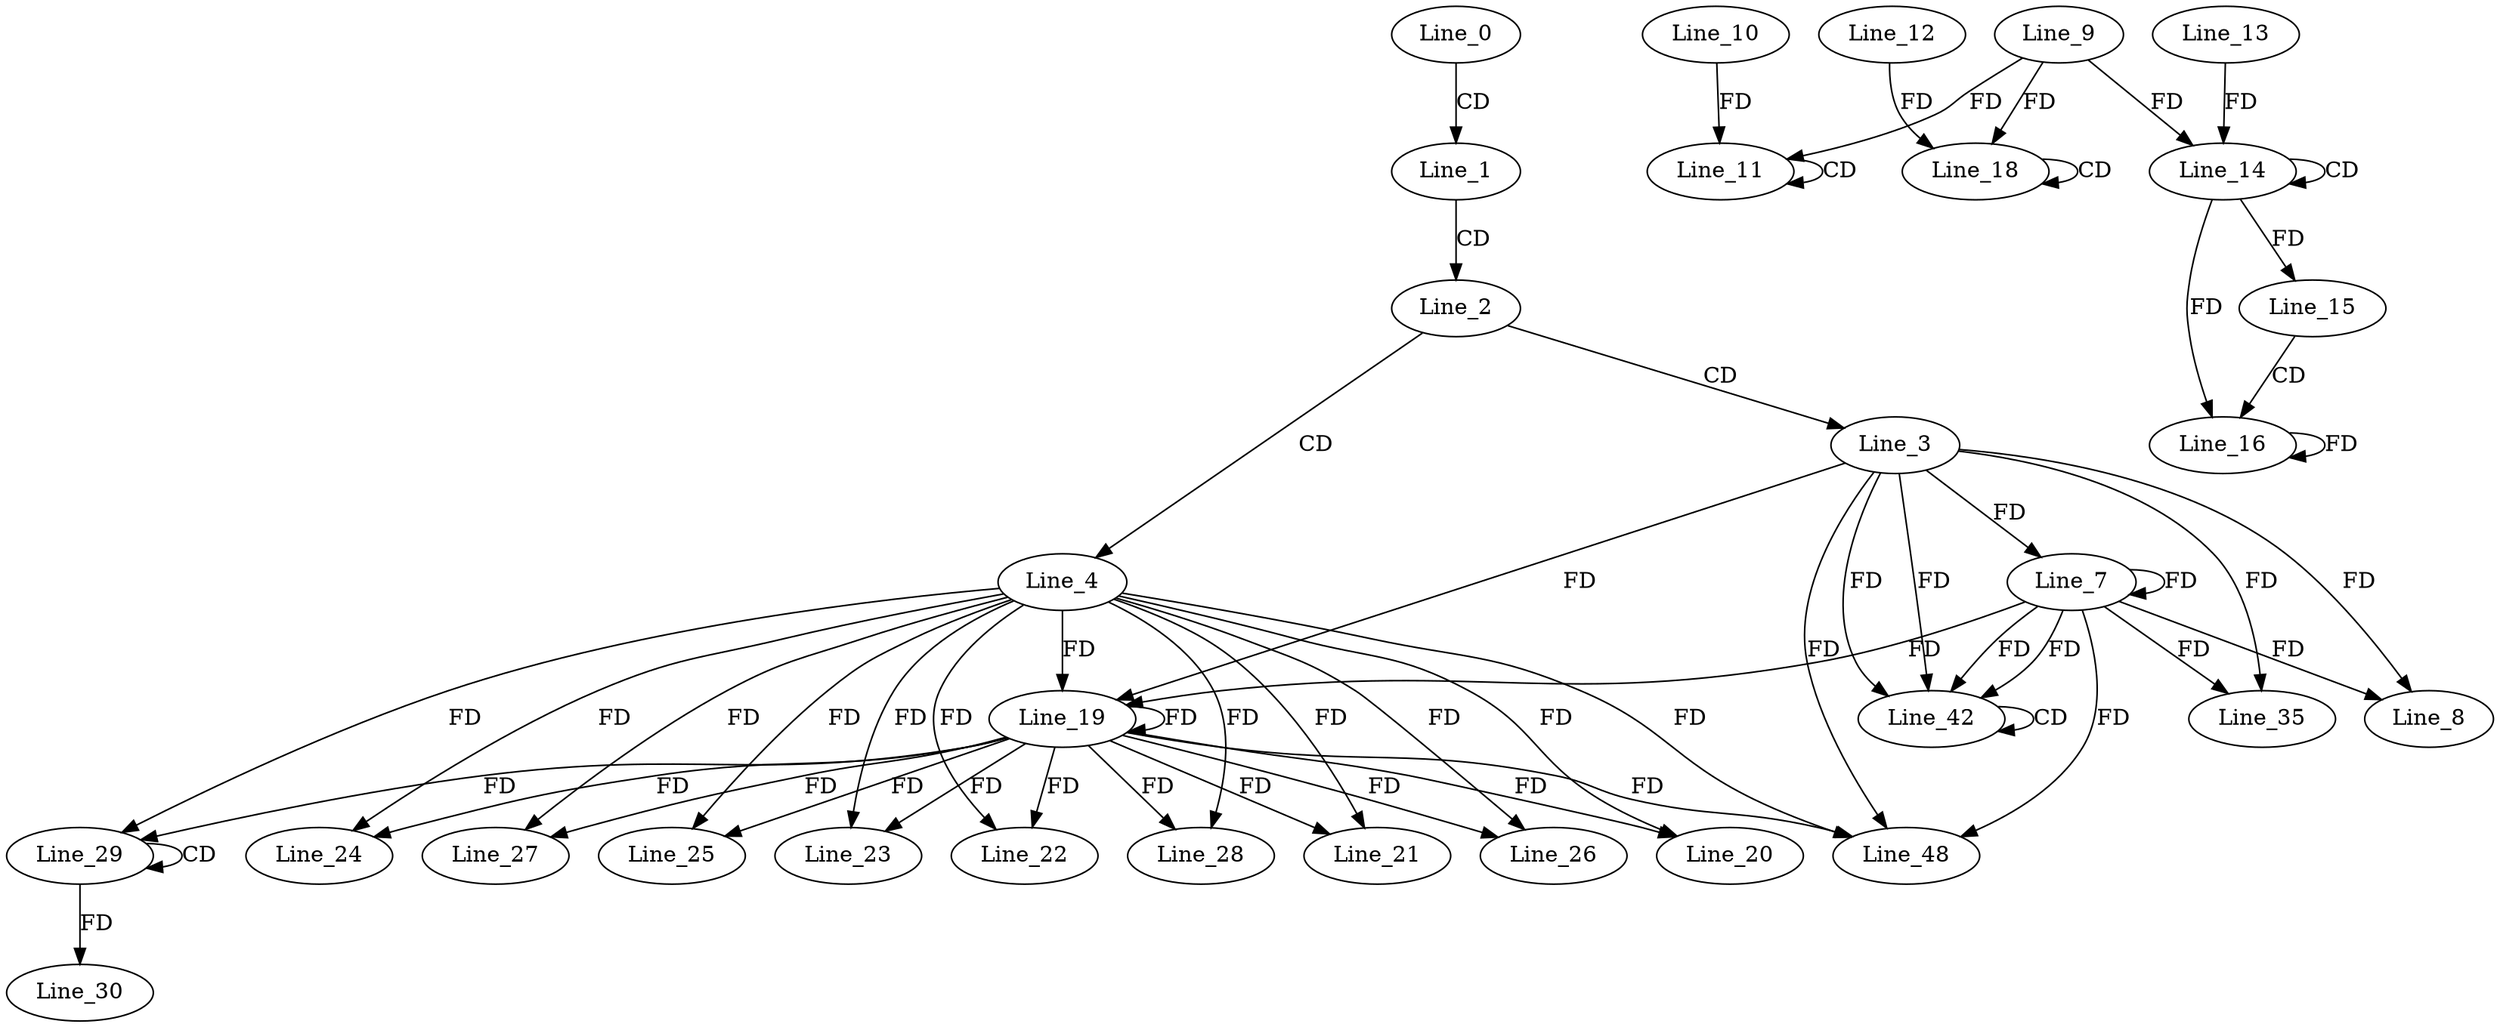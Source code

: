 digraph G {
  Line_0;
  Line_1;
  Line_2;
  Line_3;
  Line_4;
  Line_7;
  Line_7;
  Line_8;
  Line_11;
  Line_11;
  Line_10;
  Line_11;
  Line_9;
  Line_14;
  Line_14;
  Line_13;
  Line_15;
  Line_15;
  Line_16;
  Line_16;
  Line_18;
  Line_18;
  Line_12;
  Line_18;
  Line_19;
  Line_19;
  Line_20;
  Line_21;
  Line_22;
  Line_23;
  Line_24;
  Line_25;
  Line_26;
  Line_27;
  Line_28;
  Line_29;
  Line_29;
  Line_30;
  Line_35;
  Line_42;
  Line_42;
  Line_48;
  Line_0 -> Line_1 [ label="CD" ];
  Line_1 -> Line_2 [ label="CD" ];
  Line_2 -> Line_3 [ label="CD" ];
  Line_2 -> Line_4 [ label="CD" ];
  Line_3 -> Line_7 [ label="FD" ];
  Line_7 -> Line_7 [ label="FD" ];
  Line_3 -> Line_8 [ label="FD" ];
  Line_7 -> Line_8 [ label="FD" ];
  Line_11 -> Line_11 [ label="CD" ];
  Line_10 -> Line_11 [ label="FD" ];
  Line_9 -> Line_11 [ label="FD" ];
  Line_14 -> Line_14 [ label="CD" ];
  Line_13 -> Line_14 [ label="FD" ];
  Line_9 -> Line_14 [ label="FD" ];
  Line_14 -> Line_15 [ label="FD" ];
  Line_15 -> Line_16 [ label="CD" ];
  Line_14 -> Line_16 [ label="FD" ];
  Line_16 -> Line_16 [ label="FD" ];
  Line_18 -> Line_18 [ label="CD" ];
  Line_12 -> Line_18 [ label="FD" ];
  Line_9 -> Line_18 [ label="FD" ];
  Line_4 -> Line_19 [ label="FD" ];
  Line_19 -> Line_19 [ label="FD" ];
  Line_3 -> Line_19 [ label="FD" ];
  Line_7 -> Line_19 [ label="FD" ];
  Line_4 -> Line_20 [ label="FD" ];
  Line_19 -> Line_20 [ label="FD" ];
  Line_4 -> Line_21 [ label="FD" ];
  Line_19 -> Line_21 [ label="FD" ];
  Line_4 -> Line_22 [ label="FD" ];
  Line_19 -> Line_22 [ label="FD" ];
  Line_4 -> Line_23 [ label="FD" ];
  Line_19 -> Line_23 [ label="FD" ];
  Line_4 -> Line_24 [ label="FD" ];
  Line_19 -> Line_24 [ label="FD" ];
  Line_4 -> Line_25 [ label="FD" ];
  Line_19 -> Line_25 [ label="FD" ];
  Line_4 -> Line_26 [ label="FD" ];
  Line_19 -> Line_26 [ label="FD" ];
  Line_4 -> Line_27 [ label="FD" ];
  Line_19 -> Line_27 [ label="FD" ];
  Line_4 -> Line_28 [ label="FD" ];
  Line_19 -> Line_28 [ label="FD" ];
  Line_29 -> Line_29 [ label="CD" ];
  Line_4 -> Line_29 [ label="FD" ];
  Line_19 -> Line_29 [ label="FD" ];
  Line_29 -> Line_30 [ label="FD" ];
  Line_3 -> Line_35 [ label="FD" ];
  Line_7 -> Line_35 [ label="FD" ];
  Line_3 -> Line_42 [ label="FD" ];
  Line_7 -> Line_42 [ label="FD" ];
  Line_42 -> Line_42 [ label="CD" ];
  Line_3 -> Line_42 [ label="FD" ];
  Line_7 -> Line_42 [ label="FD" ];
  Line_3 -> Line_48 [ label="FD" ];
  Line_7 -> Line_48 [ label="FD" ];
  Line_4 -> Line_48 [ label="FD" ];
  Line_19 -> Line_48 [ label="FD" ];
}
